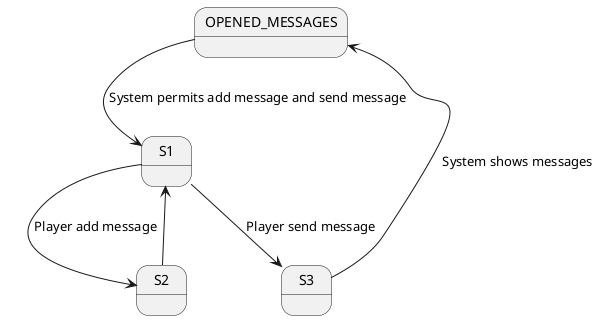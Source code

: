 @startuml

state OPENED_MESSAGES

OPENED_MESSAGES -down-> S1 : System permits add message and send message
S1 --> S2 : Player add message
S2 --> S1
S1 --> S3 : Player send message
S3 --> OPENED_MESSAGES : System shows messages

@enduml